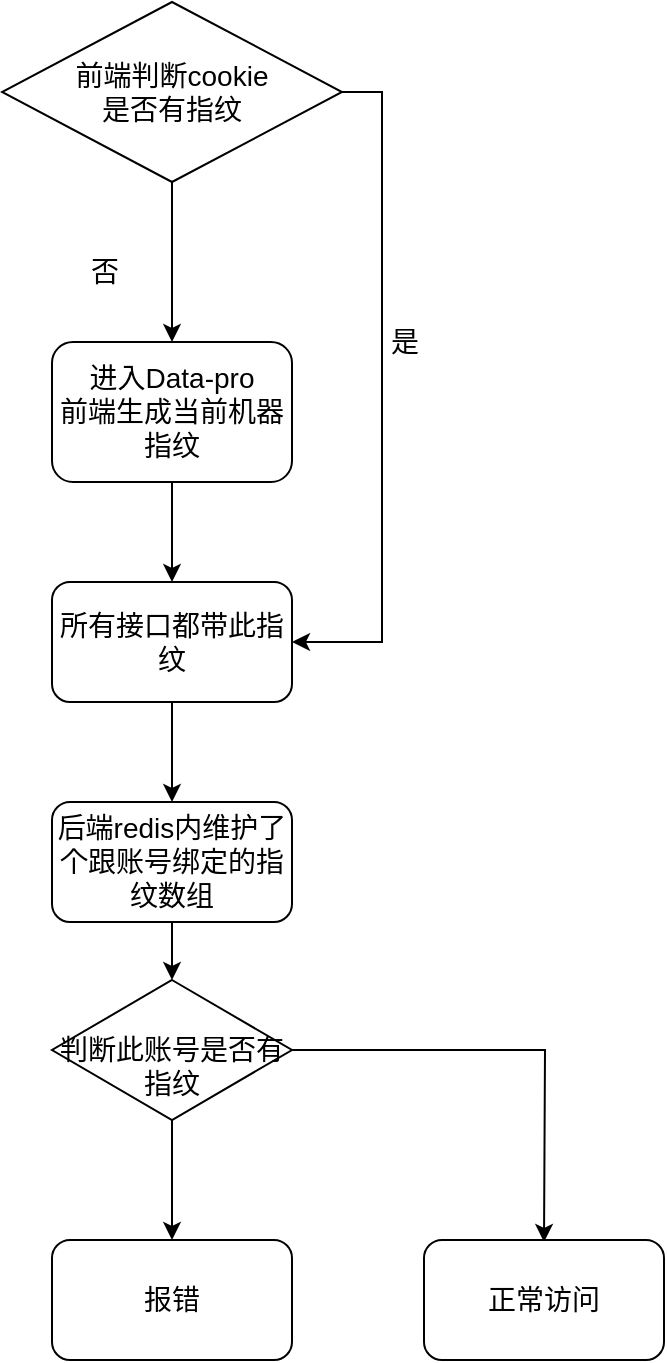 <mxfile version="20.6.2" type="github" pages="2">
  <diagram id="C5RBs43oDa-KdzZeNtuy" name="Page-1">
    <mxGraphModel dx="1554" dy="785" grid="1" gridSize="10" guides="1" tooltips="1" connect="1" arrows="1" fold="1" page="1" pageScale="1" pageWidth="1169" pageHeight="1654" math="0" shadow="0">
      <root>
        <mxCell id="WIyWlLk6GJQsqaUBKTNV-0" />
        <mxCell id="WIyWlLk6GJQsqaUBKTNV-1" parent="WIyWlLk6GJQsqaUBKTNV-0" />
        <mxCell id="RhC3-gNs_V-JXLBOxlcR-20" value="" style="edgeStyle=orthogonalEdgeStyle;rounded=0;orthogonalLoop=1;jettySize=auto;html=1;fontSize=14;" parent="WIyWlLk6GJQsqaUBKTNV-1" source="WIyWlLk6GJQsqaUBKTNV-3" target="RhC3-gNs_V-JXLBOxlcR-19" edge="1">
          <mxGeometry relative="1" as="geometry" />
        </mxCell>
        <mxCell id="WIyWlLk6GJQsqaUBKTNV-3" value="进入Data-pro &lt;br&gt;前端生成当前机器指纹" style="rounded=1;whiteSpace=wrap;html=1;fontSize=14;glass=0;strokeWidth=1;shadow=0;" parent="WIyWlLk6GJQsqaUBKTNV-1" vertex="1">
          <mxGeometry x="125" y="190" width="120" height="70" as="geometry" />
        </mxCell>
        <mxCell id="RhC3-gNs_V-JXLBOxlcR-47" style="edgeStyle=orthogonalEdgeStyle;rounded=0;orthogonalLoop=1;jettySize=auto;html=1;exitX=0.5;exitY=1;exitDx=0;exitDy=0;entryX=0.5;entryY=0;entryDx=0;entryDy=0;fontSize=14;" parent="WIyWlLk6GJQsqaUBKTNV-1" source="RhC3-gNs_V-JXLBOxlcR-15" target="WIyWlLk6GJQsqaUBKTNV-3" edge="1">
          <mxGeometry relative="1" as="geometry" />
        </mxCell>
        <mxCell id="RhC3-gNs_V-JXLBOxlcR-48" style="edgeStyle=orthogonalEdgeStyle;rounded=0;orthogonalLoop=1;jettySize=auto;html=1;exitX=1;exitY=0.5;exitDx=0;exitDy=0;entryX=1;entryY=0.5;entryDx=0;entryDy=0;fontSize=14;" parent="WIyWlLk6GJQsqaUBKTNV-1" source="RhC3-gNs_V-JXLBOxlcR-15" target="RhC3-gNs_V-JXLBOxlcR-19" edge="1">
          <mxGeometry relative="1" as="geometry" />
        </mxCell>
        <mxCell id="RhC3-gNs_V-JXLBOxlcR-15" value="前端判断cookie&lt;br&gt;是否有指纹" style="rhombus;whiteSpace=wrap;html=1;fontSize=14;" parent="WIyWlLk6GJQsqaUBKTNV-1" vertex="1">
          <mxGeometry x="100" y="20" width="170" height="90" as="geometry" />
        </mxCell>
        <mxCell id="RhC3-gNs_V-JXLBOxlcR-18" value="否" style="text;html=1;align=center;verticalAlign=middle;resizable=0;points=[];autosize=1;strokeColor=none;fillColor=none;fontSize=14;" parent="WIyWlLk6GJQsqaUBKTNV-1" vertex="1">
          <mxGeometry x="131" y="140" width="40" height="30" as="geometry" />
        </mxCell>
        <mxCell id="RhC3-gNs_V-JXLBOxlcR-34" value="" style="edgeStyle=orthogonalEdgeStyle;rounded=0;orthogonalLoop=1;jettySize=auto;html=1;fontSize=14;" parent="WIyWlLk6GJQsqaUBKTNV-1" source="RhC3-gNs_V-JXLBOxlcR-19" target="RhC3-gNs_V-JXLBOxlcR-32" edge="1">
          <mxGeometry relative="1" as="geometry" />
        </mxCell>
        <mxCell id="RhC3-gNs_V-JXLBOxlcR-19" value="所有接口都带此指纹" style="whiteSpace=wrap;html=1;rounded=1;glass=0;strokeWidth=1;shadow=0;fontSize=14;" parent="WIyWlLk6GJQsqaUBKTNV-1" vertex="1">
          <mxGeometry x="125" y="310" width="120" height="60" as="geometry" />
        </mxCell>
        <mxCell id="RhC3-gNs_V-JXLBOxlcR-26" value="" style="edgeStyle=orthogonalEdgeStyle;rounded=0;orthogonalLoop=1;jettySize=auto;html=1;fontSize=14;" parent="WIyWlLk6GJQsqaUBKTNV-1" source="RhC3-gNs_V-JXLBOxlcR-24" target="RhC3-gNs_V-JXLBOxlcR-25" edge="1">
          <mxGeometry relative="1" as="geometry" />
        </mxCell>
        <mxCell id="RhC3-gNs_V-JXLBOxlcR-43" style="edgeStyle=orthogonalEdgeStyle;rounded=0;orthogonalLoop=1;jettySize=auto;html=1;exitX=1;exitY=0.5;exitDx=0;exitDy=0;fontSize=14;" parent="WIyWlLk6GJQsqaUBKTNV-1" source="RhC3-gNs_V-JXLBOxlcR-24" edge="1">
          <mxGeometry relative="1" as="geometry">
            <mxPoint x="371" y="640" as="targetPoint" />
          </mxGeometry>
        </mxCell>
        <mxCell id="RhC3-gNs_V-JXLBOxlcR-24" value="&lt;br style=&quot;font-size: 14px;&quot;&gt;判断此账号是否有指纹" style="rhombus;whiteSpace=wrap;html=1;fontSize=14;" parent="WIyWlLk6GJQsqaUBKTNV-1" vertex="1">
          <mxGeometry x="125" y="509" width="120" height="70" as="geometry" />
        </mxCell>
        <mxCell id="RhC3-gNs_V-JXLBOxlcR-25" value="报错" style="rounded=1;whiteSpace=wrap;html=1;fontSize=14;" parent="WIyWlLk6GJQsqaUBKTNV-1" vertex="1">
          <mxGeometry x="125" y="639" width="120" height="60" as="geometry" />
        </mxCell>
        <mxCell id="RhC3-gNs_V-JXLBOxlcR-38" value="" style="edgeStyle=orthogonalEdgeStyle;rounded=0;orthogonalLoop=1;jettySize=auto;html=1;fontSize=14;" parent="WIyWlLk6GJQsqaUBKTNV-1" source="RhC3-gNs_V-JXLBOxlcR-32" target="RhC3-gNs_V-JXLBOxlcR-24" edge="1">
          <mxGeometry relative="1" as="geometry" />
        </mxCell>
        <mxCell id="RhC3-gNs_V-JXLBOxlcR-32" value="后端redis内维护了个跟账号绑定的指纹数组" style="rounded=1;whiteSpace=wrap;html=1;fontSize=14;" parent="WIyWlLk6GJQsqaUBKTNV-1" vertex="1">
          <mxGeometry x="125" y="420" width="120" height="60" as="geometry" />
        </mxCell>
        <mxCell id="RhC3-gNs_V-JXLBOxlcR-44" value="正常访问" style="rounded=1;whiteSpace=wrap;html=1;fontSize=14;" parent="WIyWlLk6GJQsqaUBKTNV-1" vertex="1">
          <mxGeometry x="311" y="639" width="120" height="60" as="geometry" />
        </mxCell>
        <mxCell id="RhC3-gNs_V-JXLBOxlcR-49" value="是" style="text;html=1;align=center;verticalAlign=middle;resizable=0;points=[];autosize=1;strokeColor=none;fillColor=none;fontSize=14;" parent="WIyWlLk6GJQsqaUBKTNV-1" vertex="1">
          <mxGeometry x="281" y="175" width="40" height="30" as="geometry" />
        </mxCell>
      </root>
    </mxGraphModel>
  </diagram>
  <diagram id="pGt0dRTNhVL-pbpS52J3" name="第 2 页">
    <mxGraphModel dx="1554" dy="785" grid="1" gridSize="10" guides="1" tooltips="1" connect="1" arrows="1" fold="1" page="1" pageScale="1" pageWidth="1169" pageHeight="1654" math="0" shadow="0">
      <root>
        <mxCell id="0" />
        <mxCell id="1" parent="0" />
        <mxCell id="A_-CCBwK2sqIoVmWjK9u-1" value="" style="edgeStyle=orthogonalEdgeStyle;rounded=0;orthogonalLoop=1;jettySize=auto;html=1;fontSize=14;" edge="1" parent="1" source="A_-CCBwK2sqIoVmWjK9u-2" target="A_-CCBwK2sqIoVmWjK9u-8">
          <mxGeometry relative="1" as="geometry" />
        </mxCell>
        <mxCell id="A_-CCBwK2sqIoVmWjK9u-2" value="前端访问后端接口获取UUID" style="rounded=1;whiteSpace=wrap;html=1;fontSize=14;glass=0;strokeWidth=1;shadow=0;" vertex="1" parent="1">
          <mxGeometry x="444" y="200" width="120" height="70" as="geometry" />
        </mxCell>
        <mxCell id="A_-CCBwK2sqIoVmWjK9u-3" style="edgeStyle=orthogonalEdgeStyle;rounded=0;orthogonalLoop=1;jettySize=auto;html=1;exitX=0.5;exitY=1;exitDx=0;exitDy=0;entryX=0.5;entryY=0;entryDx=0;entryDy=0;fontSize=14;" edge="1" parent="1" source="A_-CCBwK2sqIoVmWjK9u-5" target="A_-CCBwK2sqIoVmWjK9u-2">
          <mxGeometry relative="1" as="geometry" />
        </mxCell>
        <mxCell id="A_-CCBwK2sqIoVmWjK9u-4" style="edgeStyle=orthogonalEdgeStyle;rounded=0;orthogonalLoop=1;jettySize=auto;html=1;exitX=1;exitY=0.5;exitDx=0;exitDy=0;entryX=1;entryY=0.5;entryDx=0;entryDy=0;fontSize=14;" edge="1" parent="1" source="A_-CCBwK2sqIoVmWjK9u-5" target="A_-CCBwK2sqIoVmWjK9u-8">
          <mxGeometry relative="1" as="geometry" />
        </mxCell>
        <mxCell id="A_-CCBwK2sqIoVmWjK9u-5" value="前端判断cookie&lt;br&gt;是否有指纹" style="rhombus;whiteSpace=wrap;html=1;fontSize=14;" vertex="1" parent="1">
          <mxGeometry x="419" y="30" width="170" height="90" as="geometry" />
        </mxCell>
        <mxCell id="A_-CCBwK2sqIoVmWjK9u-6" value="否" style="text;html=1;align=center;verticalAlign=middle;resizable=0;points=[];autosize=1;strokeColor=none;fillColor=none;fontSize=14;" vertex="1" parent="1">
          <mxGeometry x="450" y="150" width="40" height="30" as="geometry" />
        </mxCell>
        <mxCell id="A_-CCBwK2sqIoVmWjK9u-7" value="" style="edgeStyle=orthogonalEdgeStyle;rounded=0;orthogonalLoop=1;jettySize=auto;html=1;fontSize=14;" edge="1" parent="1" source="A_-CCBwK2sqIoVmWjK9u-8" target="A_-CCBwK2sqIoVmWjK9u-14">
          <mxGeometry relative="1" as="geometry" />
        </mxCell>
        <mxCell id="A_-CCBwK2sqIoVmWjK9u-8" value="所有接口都带此指纹" style="whiteSpace=wrap;html=1;rounded=1;glass=0;strokeWidth=1;shadow=0;fontSize=14;" vertex="1" parent="1">
          <mxGeometry x="444" y="320" width="120" height="60" as="geometry" />
        </mxCell>
        <mxCell id="A_-CCBwK2sqIoVmWjK9u-9" value="" style="edgeStyle=orthogonalEdgeStyle;rounded=0;orthogonalLoop=1;jettySize=auto;html=1;fontSize=14;" edge="1" parent="1" source="A_-CCBwK2sqIoVmWjK9u-11" target="A_-CCBwK2sqIoVmWjK9u-12">
          <mxGeometry relative="1" as="geometry" />
        </mxCell>
        <mxCell id="A_-CCBwK2sqIoVmWjK9u-10" style="edgeStyle=orthogonalEdgeStyle;rounded=0;orthogonalLoop=1;jettySize=auto;html=1;exitX=1;exitY=0.5;exitDx=0;exitDy=0;fontSize=14;" edge="1" parent="1" source="A_-CCBwK2sqIoVmWjK9u-11">
          <mxGeometry relative="1" as="geometry">
            <mxPoint x="690" y="650" as="targetPoint" />
          </mxGeometry>
        </mxCell>
        <mxCell id="A_-CCBwK2sqIoVmWjK9u-11" value="&lt;br style=&quot;font-size: 14px;&quot;&gt;判断此账号是否有指纹" style="rhombus;whiteSpace=wrap;html=1;fontSize=14;" vertex="1" parent="1">
          <mxGeometry x="444" y="519" width="120" height="70" as="geometry" />
        </mxCell>
        <mxCell id="A_-CCBwK2sqIoVmWjK9u-12" value="报错" style="rounded=1;whiteSpace=wrap;html=1;fontSize=14;" vertex="1" parent="1">
          <mxGeometry x="444" y="649" width="120" height="60" as="geometry" />
        </mxCell>
        <mxCell id="A_-CCBwK2sqIoVmWjK9u-13" value="" style="edgeStyle=orthogonalEdgeStyle;rounded=0;orthogonalLoop=1;jettySize=auto;html=1;fontSize=14;" edge="1" parent="1" source="A_-CCBwK2sqIoVmWjK9u-14" target="A_-CCBwK2sqIoVmWjK9u-11">
          <mxGeometry relative="1" as="geometry" />
        </mxCell>
        <mxCell id="A_-CCBwK2sqIoVmWjK9u-14" value="后端redis内维护了个跟账号绑定的指纹数组" style="rounded=1;whiteSpace=wrap;html=1;fontSize=14;" vertex="1" parent="1">
          <mxGeometry x="444" y="430" width="120" height="60" as="geometry" />
        </mxCell>
        <mxCell id="A_-CCBwK2sqIoVmWjK9u-15" value="正常访问" style="rounded=1;whiteSpace=wrap;html=1;fontSize=14;" vertex="1" parent="1">
          <mxGeometry x="630" y="649" width="120" height="60" as="geometry" />
        </mxCell>
        <mxCell id="A_-CCBwK2sqIoVmWjK9u-16" value="是" style="text;html=1;align=center;verticalAlign=middle;resizable=0;points=[];autosize=1;strokeColor=none;fillColor=none;fontSize=14;" vertex="1" parent="1">
          <mxGeometry x="600" y="185" width="40" height="30" as="geometry" />
        </mxCell>
      </root>
    </mxGraphModel>
  </diagram>
</mxfile>
